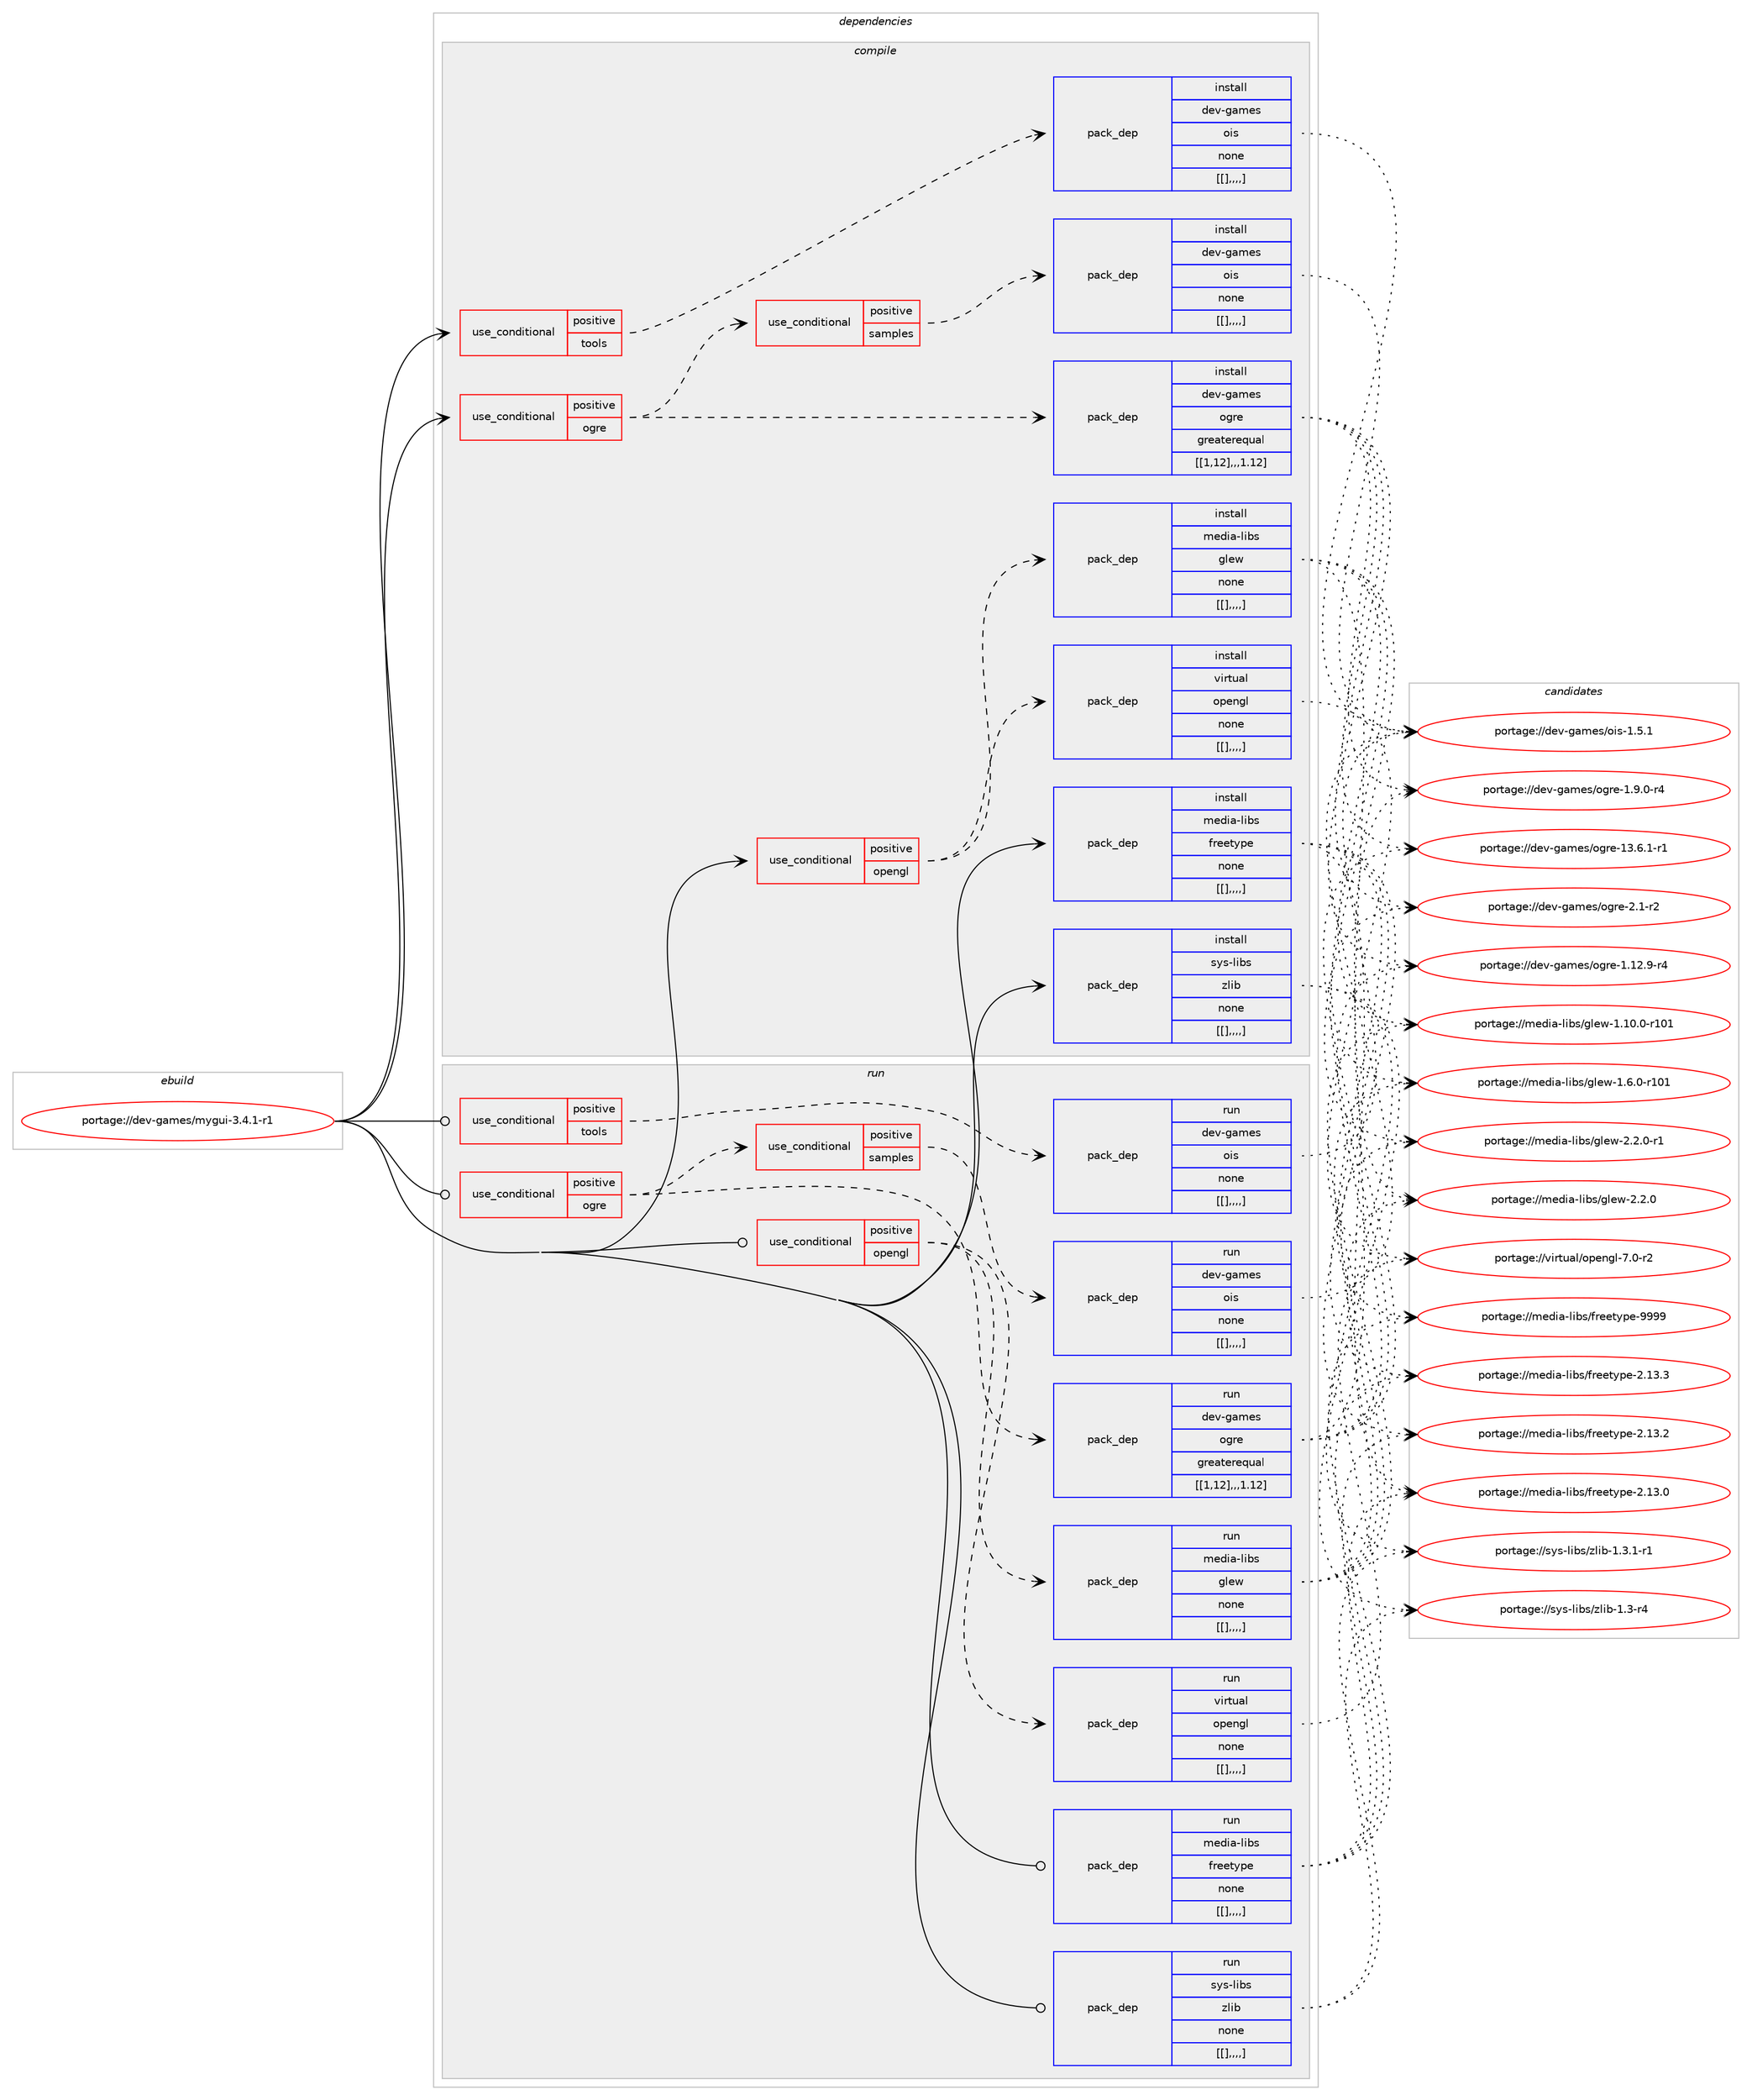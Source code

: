 digraph prolog {

# *************
# Graph options
# *************

newrank=true;
concentrate=true;
compound=true;
graph [rankdir=LR,fontname=Helvetica,fontsize=10,ranksep=1.5];#, ranksep=2.5, nodesep=0.2];
edge  [arrowhead=vee];
node  [fontname=Helvetica,fontsize=10];

# **********
# The ebuild
# **********

subgraph cluster_leftcol {
color=gray;
label=<<i>ebuild</i>>;
id [label="portage://dev-games/mygui-3.4.1-r1", color=red, width=4, href="../dev-games/mygui-3.4.1-r1.svg"];
}

# ****************
# The dependencies
# ****************

subgraph cluster_midcol {
color=gray;
label=<<i>dependencies</i>>;
subgraph cluster_compile {
fillcolor="#eeeeee";
style=filled;
label=<<i>compile</i>>;
subgraph cond20198 {
dependency75586 [label=<<TABLE BORDER="0" CELLBORDER="1" CELLSPACING="0" CELLPADDING="4"><TR><TD ROWSPAN="3" CELLPADDING="10">use_conditional</TD></TR><TR><TD>positive</TD></TR><TR><TD>ogre</TD></TR></TABLE>>, shape=none, color=red];
subgraph pack54438 {
dependency75587 [label=<<TABLE BORDER="0" CELLBORDER="1" CELLSPACING="0" CELLPADDING="4" WIDTH="220"><TR><TD ROWSPAN="6" CELLPADDING="30">pack_dep</TD></TR><TR><TD WIDTH="110">install</TD></TR><TR><TD>dev-games</TD></TR><TR><TD>ogre</TD></TR><TR><TD>greaterequal</TD></TR><TR><TD>[[1,12],,,1.12]</TD></TR></TABLE>>, shape=none, color=blue];
}
dependency75586:e -> dependency75587:w [weight=20,style="dashed",arrowhead="vee"];
subgraph cond20199 {
dependency75588 [label=<<TABLE BORDER="0" CELLBORDER="1" CELLSPACING="0" CELLPADDING="4"><TR><TD ROWSPAN="3" CELLPADDING="10">use_conditional</TD></TR><TR><TD>positive</TD></TR><TR><TD>samples</TD></TR></TABLE>>, shape=none, color=red];
subgraph pack54439 {
dependency75589 [label=<<TABLE BORDER="0" CELLBORDER="1" CELLSPACING="0" CELLPADDING="4" WIDTH="220"><TR><TD ROWSPAN="6" CELLPADDING="30">pack_dep</TD></TR><TR><TD WIDTH="110">install</TD></TR><TR><TD>dev-games</TD></TR><TR><TD>ois</TD></TR><TR><TD>none</TD></TR><TR><TD>[[],,,,]</TD></TR></TABLE>>, shape=none, color=blue];
}
dependency75588:e -> dependency75589:w [weight=20,style="dashed",arrowhead="vee"];
}
dependency75586:e -> dependency75588:w [weight=20,style="dashed",arrowhead="vee"];
}
id:e -> dependency75586:w [weight=20,style="solid",arrowhead="vee"];
subgraph cond20200 {
dependency75590 [label=<<TABLE BORDER="0" CELLBORDER="1" CELLSPACING="0" CELLPADDING="4"><TR><TD ROWSPAN="3" CELLPADDING="10">use_conditional</TD></TR><TR><TD>positive</TD></TR><TR><TD>opengl</TD></TR></TABLE>>, shape=none, color=red];
subgraph pack54440 {
dependency75591 [label=<<TABLE BORDER="0" CELLBORDER="1" CELLSPACING="0" CELLPADDING="4" WIDTH="220"><TR><TD ROWSPAN="6" CELLPADDING="30">pack_dep</TD></TR><TR><TD WIDTH="110">install</TD></TR><TR><TD>virtual</TD></TR><TR><TD>opengl</TD></TR><TR><TD>none</TD></TR><TR><TD>[[],,,,]</TD></TR></TABLE>>, shape=none, color=blue];
}
dependency75590:e -> dependency75591:w [weight=20,style="dashed",arrowhead="vee"];
subgraph pack54441 {
dependency75592 [label=<<TABLE BORDER="0" CELLBORDER="1" CELLSPACING="0" CELLPADDING="4" WIDTH="220"><TR><TD ROWSPAN="6" CELLPADDING="30">pack_dep</TD></TR><TR><TD WIDTH="110">install</TD></TR><TR><TD>media-libs</TD></TR><TR><TD>glew</TD></TR><TR><TD>none</TD></TR><TR><TD>[[],,,,]</TD></TR></TABLE>>, shape=none, color=blue];
}
dependency75590:e -> dependency75592:w [weight=20,style="dashed",arrowhead="vee"];
}
id:e -> dependency75590:w [weight=20,style="solid",arrowhead="vee"];
subgraph cond20201 {
dependency75593 [label=<<TABLE BORDER="0" CELLBORDER="1" CELLSPACING="0" CELLPADDING="4"><TR><TD ROWSPAN="3" CELLPADDING="10">use_conditional</TD></TR><TR><TD>positive</TD></TR><TR><TD>tools</TD></TR></TABLE>>, shape=none, color=red];
subgraph pack54442 {
dependency75594 [label=<<TABLE BORDER="0" CELLBORDER="1" CELLSPACING="0" CELLPADDING="4" WIDTH="220"><TR><TD ROWSPAN="6" CELLPADDING="30">pack_dep</TD></TR><TR><TD WIDTH="110">install</TD></TR><TR><TD>dev-games</TD></TR><TR><TD>ois</TD></TR><TR><TD>none</TD></TR><TR><TD>[[],,,,]</TD></TR></TABLE>>, shape=none, color=blue];
}
dependency75593:e -> dependency75594:w [weight=20,style="dashed",arrowhead="vee"];
}
id:e -> dependency75593:w [weight=20,style="solid",arrowhead="vee"];
subgraph pack54443 {
dependency75595 [label=<<TABLE BORDER="0" CELLBORDER="1" CELLSPACING="0" CELLPADDING="4" WIDTH="220"><TR><TD ROWSPAN="6" CELLPADDING="30">pack_dep</TD></TR><TR><TD WIDTH="110">install</TD></TR><TR><TD>media-libs</TD></TR><TR><TD>freetype</TD></TR><TR><TD>none</TD></TR><TR><TD>[[],,,,]</TD></TR></TABLE>>, shape=none, color=blue];
}
id:e -> dependency75595:w [weight=20,style="solid",arrowhead="vee"];
subgraph pack54444 {
dependency75596 [label=<<TABLE BORDER="0" CELLBORDER="1" CELLSPACING="0" CELLPADDING="4" WIDTH="220"><TR><TD ROWSPAN="6" CELLPADDING="30">pack_dep</TD></TR><TR><TD WIDTH="110">install</TD></TR><TR><TD>sys-libs</TD></TR><TR><TD>zlib</TD></TR><TR><TD>none</TD></TR><TR><TD>[[],,,,]</TD></TR></TABLE>>, shape=none, color=blue];
}
id:e -> dependency75596:w [weight=20,style="solid",arrowhead="vee"];
}
subgraph cluster_compileandrun {
fillcolor="#eeeeee";
style=filled;
label=<<i>compile and run</i>>;
}
subgraph cluster_run {
fillcolor="#eeeeee";
style=filled;
label=<<i>run</i>>;
subgraph cond20202 {
dependency75597 [label=<<TABLE BORDER="0" CELLBORDER="1" CELLSPACING="0" CELLPADDING="4"><TR><TD ROWSPAN="3" CELLPADDING="10">use_conditional</TD></TR><TR><TD>positive</TD></TR><TR><TD>ogre</TD></TR></TABLE>>, shape=none, color=red];
subgraph pack54445 {
dependency75598 [label=<<TABLE BORDER="0" CELLBORDER="1" CELLSPACING="0" CELLPADDING="4" WIDTH="220"><TR><TD ROWSPAN="6" CELLPADDING="30">pack_dep</TD></TR><TR><TD WIDTH="110">run</TD></TR><TR><TD>dev-games</TD></TR><TR><TD>ogre</TD></TR><TR><TD>greaterequal</TD></TR><TR><TD>[[1,12],,,1.12]</TD></TR></TABLE>>, shape=none, color=blue];
}
dependency75597:e -> dependency75598:w [weight=20,style="dashed",arrowhead="vee"];
subgraph cond20203 {
dependency75599 [label=<<TABLE BORDER="0" CELLBORDER="1" CELLSPACING="0" CELLPADDING="4"><TR><TD ROWSPAN="3" CELLPADDING="10">use_conditional</TD></TR><TR><TD>positive</TD></TR><TR><TD>samples</TD></TR></TABLE>>, shape=none, color=red];
subgraph pack54446 {
dependency75600 [label=<<TABLE BORDER="0" CELLBORDER="1" CELLSPACING="0" CELLPADDING="4" WIDTH="220"><TR><TD ROWSPAN="6" CELLPADDING="30">pack_dep</TD></TR><TR><TD WIDTH="110">run</TD></TR><TR><TD>dev-games</TD></TR><TR><TD>ois</TD></TR><TR><TD>none</TD></TR><TR><TD>[[],,,,]</TD></TR></TABLE>>, shape=none, color=blue];
}
dependency75599:e -> dependency75600:w [weight=20,style="dashed",arrowhead="vee"];
}
dependency75597:e -> dependency75599:w [weight=20,style="dashed",arrowhead="vee"];
}
id:e -> dependency75597:w [weight=20,style="solid",arrowhead="odot"];
subgraph cond20204 {
dependency75601 [label=<<TABLE BORDER="0" CELLBORDER="1" CELLSPACING="0" CELLPADDING="4"><TR><TD ROWSPAN="3" CELLPADDING="10">use_conditional</TD></TR><TR><TD>positive</TD></TR><TR><TD>opengl</TD></TR></TABLE>>, shape=none, color=red];
subgraph pack54447 {
dependency75602 [label=<<TABLE BORDER="0" CELLBORDER="1" CELLSPACING="0" CELLPADDING="4" WIDTH="220"><TR><TD ROWSPAN="6" CELLPADDING="30">pack_dep</TD></TR><TR><TD WIDTH="110">run</TD></TR><TR><TD>virtual</TD></TR><TR><TD>opengl</TD></TR><TR><TD>none</TD></TR><TR><TD>[[],,,,]</TD></TR></TABLE>>, shape=none, color=blue];
}
dependency75601:e -> dependency75602:w [weight=20,style="dashed",arrowhead="vee"];
subgraph pack54448 {
dependency75603 [label=<<TABLE BORDER="0" CELLBORDER="1" CELLSPACING="0" CELLPADDING="4" WIDTH="220"><TR><TD ROWSPAN="6" CELLPADDING="30">pack_dep</TD></TR><TR><TD WIDTH="110">run</TD></TR><TR><TD>media-libs</TD></TR><TR><TD>glew</TD></TR><TR><TD>none</TD></TR><TR><TD>[[],,,,]</TD></TR></TABLE>>, shape=none, color=blue];
}
dependency75601:e -> dependency75603:w [weight=20,style="dashed",arrowhead="vee"];
}
id:e -> dependency75601:w [weight=20,style="solid",arrowhead="odot"];
subgraph cond20205 {
dependency75604 [label=<<TABLE BORDER="0" CELLBORDER="1" CELLSPACING="0" CELLPADDING="4"><TR><TD ROWSPAN="3" CELLPADDING="10">use_conditional</TD></TR><TR><TD>positive</TD></TR><TR><TD>tools</TD></TR></TABLE>>, shape=none, color=red];
subgraph pack54449 {
dependency75605 [label=<<TABLE BORDER="0" CELLBORDER="1" CELLSPACING="0" CELLPADDING="4" WIDTH="220"><TR><TD ROWSPAN="6" CELLPADDING="30">pack_dep</TD></TR><TR><TD WIDTH="110">run</TD></TR><TR><TD>dev-games</TD></TR><TR><TD>ois</TD></TR><TR><TD>none</TD></TR><TR><TD>[[],,,,]</TD></TR></TABLE>>, shape=none, color=blue];
}
dependency75604:e -> dependency75605:w [weight=20,style="dashed",arrowhead="vee"];
}
id:e -> dependency75604:w [weight=20,style="solid",arrowhead="odot"];
subgraph pack54450 {
dependency75606 [label=<<TABLE BORDER="0" CELLBORDER="1" CELLSPACING="0" CELLPADDING="4" WIDTH="220"><TR><TD ROWSPAN="6" CELLPADDING="30">pack_dep</TD></TR><TR><TD WIDTH="110">run</TD></TR><TR><TD>media-libs</TD></TR><TR><TD>freetype</TD></TR><TR><TD>none</TD></TR><TR><TD>[[],,,,]</TD></TR></TABLE>>, shape=none, color=blue];
}
id:e -> dependency75606:w [weight=20,style="solid",arrowhead="odot"];
subgraph pack54451 {
dependency75607 [label=<<TABLE BORDER="0" CELLBORDER="1" CELLSPACING="0" CELLPADDING="4" WIDTH="220"><TR><TD ROWSPAN="6" CELLPADDING="30">pack_dep</TD></TR><TR><TD WIDTH="110">run</TD></TR><TR><TD>sys-libs</TD></TR><TR><TD>zlib</TD></TR><TR><TD>none</TD></TR><TR><TD>[[],,,,]</TD></TR></TABLE>>, shape=none, color=blue];
}
id:e -> dependency75607:w [weight=20,style="solid",arrowhead="odot"];
}
}

# **************
# The candidates
# **************

subgraph cluster_choices {
rank=same;
color=gray;
label=<<i>candidates</i>>;

subgraph choice54438 {
color=black;
nodesep=1;
choice100101118451039710910111547111103114101454951465446494511449 [label="portage://dev-games/ogre-13.6.1-r1", color=red, width=4,href="../dev-games/ogre-13.6.1-r1.svg"];
choice100101118451039710910111547111103114101455046494511450 [label="portage://dev-games/ogre-2.1-r2", color=red, width=4,href="../dev-games/ogre-2.1-r2.svg"];
choice100101118451039710910111547111103114101454946495046574511452 [label="portage://dev-games/ogre-1.12.9-r4", color=red, width=4,href="../dev-games/ogre-1.12.9-r4.svg"];
choice1001011184510397109101115471111031141014549465746484511452 [label="portage://dev-games/ogre-1.9.0-r4", color=red, width=4,href="../dev-games/ogre-1.9.0-r4.svg"];
dependency75587:e -> choice100101118451039710910111547111103114101454951465446494511449:w [style=dotted,weight="100"];
dependency75587:e -> choice100101118451039710910111547111103114101455046494511450:w [style=dotted,weight="100"];
dependency75587:e -> choice100101118451039710910111547111103114101454946495046574511452:w [style=dotted,weight="100"];
dependency75587:e -> choice1001011184510397109101115471111031141014549465746484511452:w [style=dotted,weight="100"];
}
subgraph choice54439 {
color=black;
nodesep=1;
choice100101118451039710910111547111105115454946534649 [label="portage://dev-games/ois-1.5.1", color=red, width=4,href="../dev-games/ois-1.5.1.svg"];
dependency75589:e -> choice100101118451039710910111547111105115454946534649:w [style=dotted,weight="100"];
}
subgraph choice54440 {
color=black;
nodesep=1;
choice1181051141161179710847111112101110103108455546484511450 [label="portage://virtual/opengl-7.0-r2", color=red, width=4,href="../virtual/opengl-7.0-r2.svg"];
dependency75591:e -> choice1181051141161179710847111112101110103108455546484511450:w [style=dotted,weight="100"];
}
subgraph choice54441 {
color=black;
nodesep=1;
choice109101100105974510810598115471031081011194550465046484511449 [label="portage://media-libs/glew-2.2.0-r1", color=red, width=4,href="../media-libs/glew-2.2.0-r1.svg"];
choice10910110010597451081059811547103108101119455046504648 [label="portage://media-libs/glew-2.2.0", color=red, width=4,href="../media-libs/glew-2.2.0.svg"];
choice109101100105974510810598115471031081011194549464948464845114494849 [label="portage://media-libs/glew-1.10.0-r101", color=red, width=4,href="../media-libs/glew-1.10.0-r101.svg"];
choice1091011001059745108105981154710310810111945494654464845114494849 [label="portage://media-libs/glew-1.6.0-r101", color=red, width=4,href="../media-libs/glew-1.6.0-r101.svg"];
dependency75592:e -> choice109101100105974510810598115471031081011194550465046484511449:w [style=dotted,weight="100"];
dependency75592:e -> choice10910110010597451081059811547103108101119455046504648:w [style=dotted,weight="100"];
dependency75592:e -> choice109101100105974510810598115471031081011194549464948464845114494849:w [style=dotted,weight="100"];
dependency75592:e -> choice1091011001059745108105981154710310810111945494654464845114494849:w [style=dotted,weight="100"];
}
subgraph choice54442 {
color=black;
nodesep=1;
choice100101118451039710910111547111105115454946534649 [label="portage://dev-games/ois-1.5.1", color=red, width=4,href="../dev-games/ois-1.5.1.svg"];
dependency75594:e -> choice100101118451039710910111547111105115454946534649:w [style=dotted,weight="100"];
}
subgraph choice54443 {
color=black;
nodesep=1;
choice109101100105974510810598115471021141011011161211121014557575757 [label="portage://media-libs/freetype-9999", color=red, width=4,href="../media-libs/freetype-9999.svg"];
choice1091011001059745108105981154710211410110111612111210145504649514651 [label="portage://media-libs/freetype-2.13.3", color=red, width=4,href="../media-libs/freetype-2.13.3.svg"];
choice1091011001059745108105981154710211410110111612111210145504649514650 [label="portage://media-libs/freetype-2.13.2", color=red, width=4,href="../media-libs/freetype-2.13.2.svg"];
choice1091011001059745108105981154710211410110111612111210145504649514648 [label="portage://media-libs/freetype-2.13.0", color=red, width=4,href="../media-libs/freetype-2.13.0.svg"];
dependency75595:e -> choice109101100105974510810598115471021141011011161211121014557575757:w [style=dotted,weight="100"];
dependency75595:e -> choice1091011001059745108105981154710211410110111612111210145504649514651:w [style=dotted,weight="100"];
dependency75595:e -> choice1091011001059745108105981154710211410110111612111210145504649514650:w [style=dotted,weight="100"];
dependency75595:e -> choice1091011001059745108105981154710211410110111612111210145504649514648:w [style=dotted,weight="100"];
}
subgraph choice54444 {
color=black;
nodesep=1;
choice115121115451081059811547122108105984549465146494511449 [label="portage://sys-libs/zlib-1.3.1-r1", color=red, width=4,href="../sys-libs/zlib-1.3.1-r1.svg"];
choice11512111545108105981154712210810598454946514511452 [label="portage://sys-libs/zlib-1.3-r4", color=red, width=4,href="../sys-libs/zlib-1.3-r4.svg"];
dependency75596:e -> choice115121115451081059811547122108105984549465146494511449:w [style=dotted,weight="100"];
dependency75596:e -> choice11512111545108105981154712210810598454946514511452:w [style=dotted,weight="100"];
}
subgraph choice54445 {
color=black;
nodesep=1;
choice100101118451039710910111547111103114101454951465446494511449 [label="portage://dev-games/ogre-13.6.1-r1", color=red, width=4,href="../dev-games/ogre-13.6.1-r1.svg"];
choice100101118451039710910111547111103114101455046494511450 [label="portage://dev-games/ogre-2.1-r2", color=red, width=4,href="../dev-games/ogre-2.1-r2.svg"];
choice100101118451039710910111547111103114101454946495046574511452 [label="portage://dev-games/ogre-1.12.9-r4", color=red, width=4,href="../dev-games/ogre-1.12.9-r4.svg"];
choice1001011184510397109101115471111031141014549465746484511452 [label="portage://dev-games/ogre-1.9.0-r4", color=red, width=4,href="../dev-games/ogre-1.9.0-r4.svg"];
dependency75598:e -> choice100101118451039710910111547111103114101454951465446494511449:w [style=dotted,weight="100"];
dependency75598:e -> choice100101118451039710910111547111103114101455046494511450:w [style=dotted,weight="100"];
dependency75598:e -> choice100101118451039710910111547111103114101454946495046574511452:w [style=dotted,weight="100"];
dependency75598:e -> choice1001011184510397109101115471111031141014549465746484511452:w [style=dotted,weight="100"];
}
subgraph choice54446 {
color=black;
nodesep=1;
choice100101118451039710910111547111105115454946534649 [label="portage://dev-games/ois-1.5.1", color=red, width=4,href="../dev-games/ois-1.5.1.svg"];
dependency75600:e -> choice100101118451039710910111547111105115454946534649:w [style=dotted,weight="100"];
}
subgraph choice54447 {
color=black;
nodesep=1;
choice1181051141161179710847111112101110103108455546484511450 [label="portage://virtual/opengl-7.0-r2", color=red, width=4,href="../virtual/opengl-7.0-r2.svg"];
dependency75602:e -> choice1181051141161179710847111112101110103108455546484511450:w [style=dotted,weight="100"];
}
subgraph choice54448 {
color=black;
nodesep=1;
choice109101100105974510810598115471031081011194550465046484511449 [label="portage://media-libs/glew-2.2.0-r1", color=red, width=4,href="../media-libs/glew-2.2.0-r1.svg"];
choice10910110010597451081059811547103108101119455046504648 [label="portage://media-libs/glew-2.2.0", color=red, width=4,href="../media-libs/glew-2.2.0.svg"];
choice109101100105974510810598115471031081011194549464948464845114494849 [label="portage://media-libs/glew-1.10.0-r101", color=red, width=4,href="../media-libs/glew-1.10.0-r101.svg"];
choice1091011001059745108105981154710310810111945494654464845114494849 [label="portage://media-libs/glew-1.6.0-r101", color=red, width=4,href="../media-libs/glew-1.6.0-r101.svg"];
dependency75603:e -> choice109101100105974510810598115471031081011194550465046484511449:w [style=dotted,weight="100"];
dependency75603:e -> choice10910110010597451081059811547103108101119455046504648:w [style=dotted,weight="100"];
dependency75603:e -> choice109101100105974510810598115471031081011194549464948464845114494849:w [style=dotted,weight="100"];
dependency75603:e -> choice1091011001059745108105981154710310810111945494654464845114494849:w [style=dotted,weight="100"];
}
subgraph choice54449 {
color=black;
nodesep=1;
choice100101118451039710910111547111105115454946534649 [label="portage://dev-games/ois-1.5.1", color=red, width=4,href="../dev-games/ois-1.5.1.svg"];
dependency75605:e -> choice100101118451039710910111547111105115454946534649:w [style=dotted,weight="100"];
}
subgraph choice54450 {
color=black;
nodesep=1;
choice109101100105974510810598115471021141011011161211121014557575757 [label="portage://media-libs/freetype-9999", color=red, width=4,href="../media-libs/freetype-9999.svg"];
choice1091011001059745108105981154710211410110111612111210145504649514651 [label="portage://media-libs/freetype-2.13.3", color=red, width=4,href="../media-libs/freetype-2.13.3.svg"];
choice1091011001059745108105981154710211410110111612111210145504649514650 [label="portage://media-libs/freetype-2.13.2", color=red, width=4,href="../media-libs/freetype-2.13.2.svg"];
choice1091011001059745108105981154710211410110111612111210145504649514648 [label="portage://media-libs/freetype-2.13.0", color=red, width=4,href="../media-libs/freetype-2.13.0.svg"];
dependency75606:e -> choice109101100105974510810598115471021141011011161211121014557575757:w [style=dotted,weight="100"];
dependency75606:e -> choice1091011001059745108105981154710211410110111612111210145504649514651:w [style=dotted,weight="100"];
dependency75606:e -> choice1091011001059745108105981154710211410110111612111210145504649514650:w [style=dotted,weight="100"];
dependency75606:e -> choice1091011001059745108105981154710211410110111612111210145504649514648:w [style=dotted,weight="100"];
}
subgraph choice54451 {
color=black;
nodesep=1;
choice115121115451081059811547122108105984549465146494511449 [label="portage://sys-libs/zlib-1.3.1-r1", color=red, width=4,href="../sys-libs/zlib-1.3.1-r1.svg"];
choice11512111545108105981154712210810598454946514511452 [label="portage://sys-libs/zlib-1.3-r4", color=red, width=4,href="../sys-libs/zlib-1.3-r4.svg"];
dependency75607:e -> choice115121115451081059811547122108105984549465146494511449:w [style=dotted,weight="100"];
dependency75607:e -> choice11512111545108105981154712210810598454946514511452:w [style=dotted,weight="100"];
}
}

}
